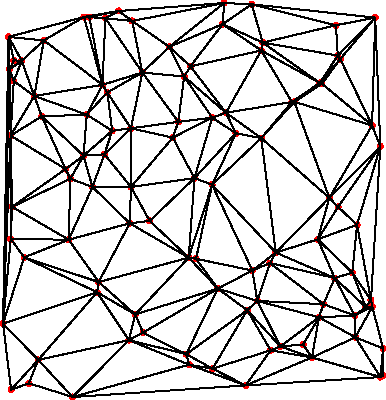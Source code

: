 size(200);
int np=100;
pair[] points;

real r() {return 1.2*(rand()/randMax*2-1);}

for(int i=0; i < np; ++i)
  points.push((r(),r()));

int[][] trn=triangulate(points);

for(int i=0; i < np; ++i)
  dot(points[i],red);

for(int i=0; i < trn.length; ++i) {
  draw((points[trn[i][0]])--(points[trn[i][1]]));
  draw((points[trn[i][1]])--(points[trn[i][2]]));
  draw((points[trn[i][2]])--(points[trn[i][0]]));
}

